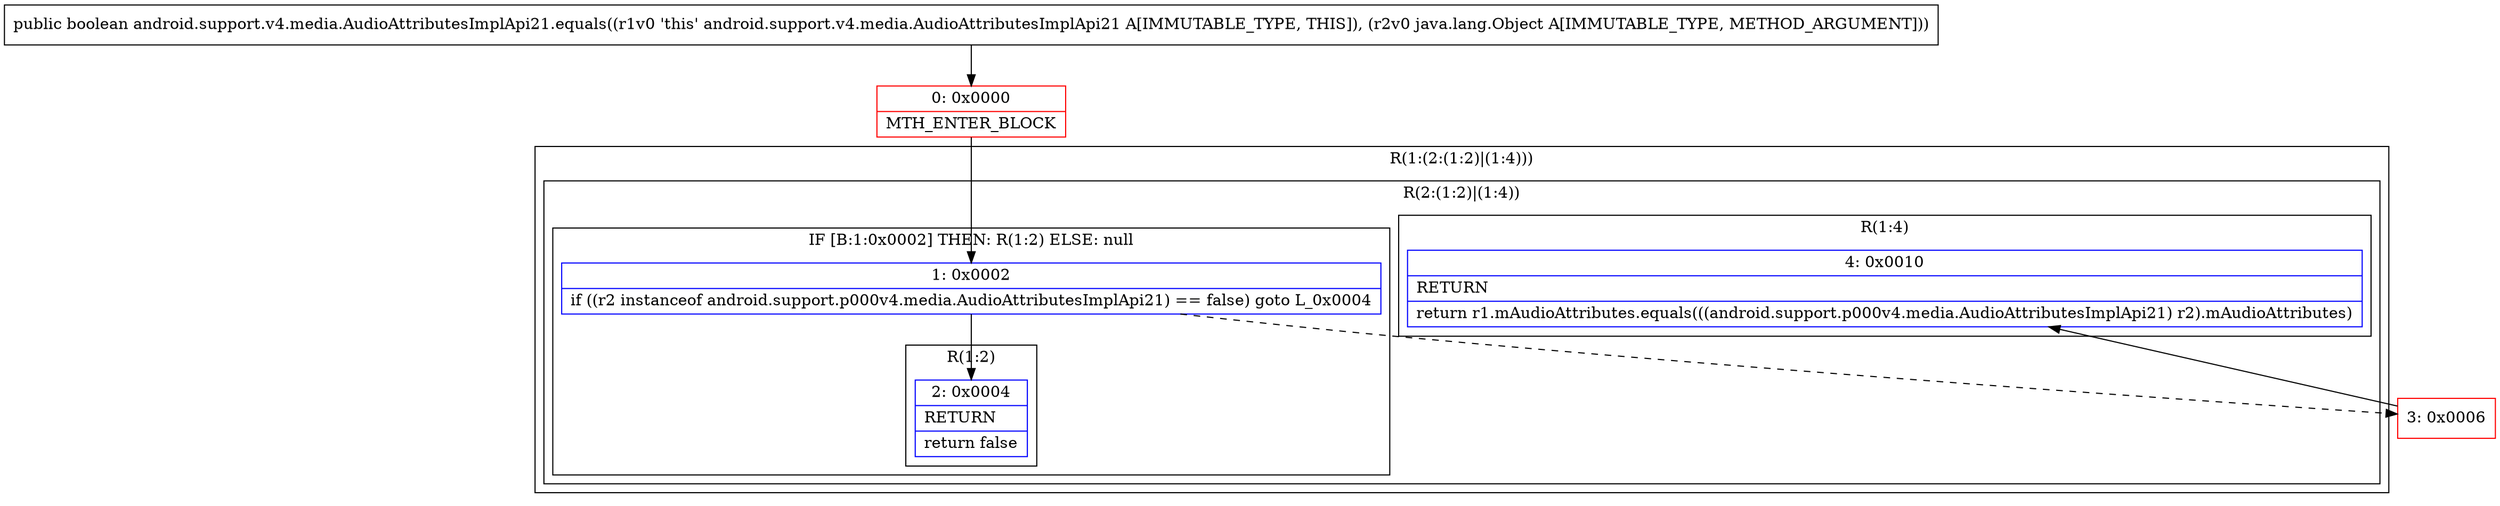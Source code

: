 digraph "CFG forandroid.support.v4.media.AudioAttributesImplApi21.equals(Ljava\/lang\/Object;)Z" {
subgraph cluster_Region_1714616677 {
label = "R(1:(2:(1:2)|(1:4)))";
node [shape=record,color=blue];
subgraph cluster_Region_1019875335 {
label = "R(2:(1:2)|(1:4))";
node [shape=record,color=blue];
subgraph cluster_IfRegion_1808740369 {
label = "IF [B:1:0x0002] THEN: R(1:2) ELSE: null";
node [shape=record,color=blue];
Node_1 [shape=record,label="{1\:\ 0x0002|if ((r2 instanceof android.support.p000v4.media.AudioAttributesImplApi21) == false) goto L_0x0004\l}"];
subgraph cluster_Region_1332891717 {
label = "R(1:2)";
node [shape=record,color=blue];
Node_2 [shape=record,label="{2\:\ 0x0004|RETURN\l|return false\l}"];
}
}
subgraph cluster_Region_1048207647 {
label = "R(1:4)";
node [shape=record,color=blue];
Node_4 [shape=record,label="{4\:\ 0x0010|RETURN\l|return r1.mAudioAttributes.equals(((android.support.p000v4.media.AudioAttributesImplApi21) r2).mAudioAttributes)\l}"];
}
}
}
Node_0 [shape=record,color=red,label="{0\:\ 0x0000|MTH_ENTER_BLOCK\l}"];
Node_3 [shape=record,color=red,label="{3\:\ 0x0006}"];
MethodNode[shape=record,label="{public boolean android.support.v4.media.AudioAttributesImplApi21.equals((r1v0 'this' android.support.v4.media.AudioAttributesImplApi21 A[IMMUTABLE_TYPE, THIS]), (r2v0 java.lang.Object A[IMMUTABLE_TYPE, METHOD_ARGUMENT])) }"];
MethodNode -> Node_0;
Node_1 -> Node_2;
Node_1 -> Node_3[style=dashed];
Node_0 -> Node_1;
Node_3 -> Node_4;
}

